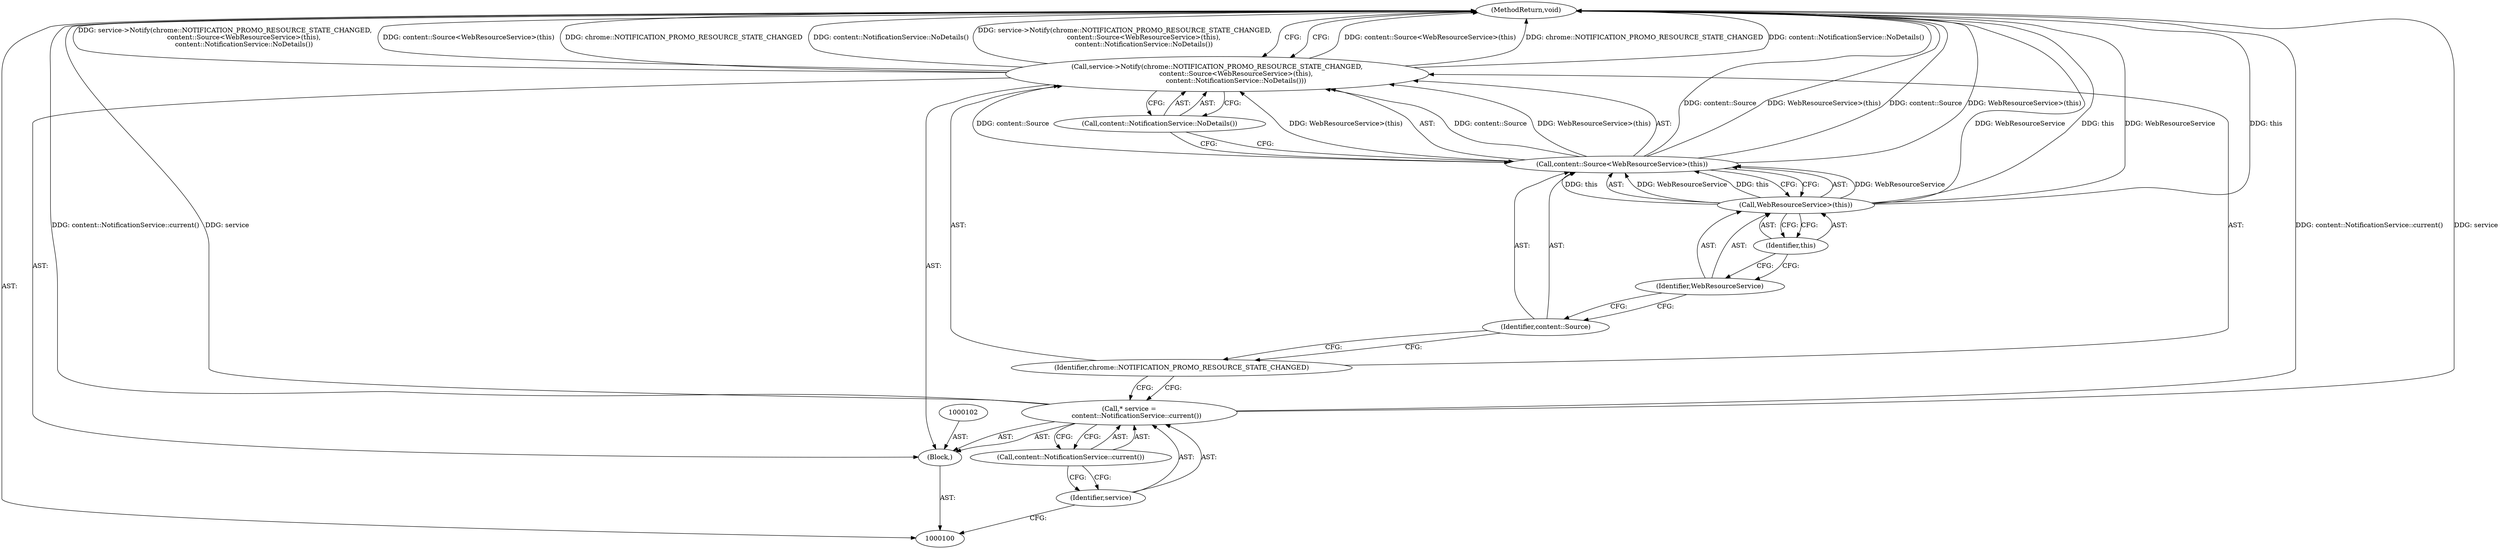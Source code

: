 digraph "0_Chrome_7d97e1d327f153cce6137ef8b533d45d083802d9_1" {
"1000114" [label="(MethodReturn,void)"];
"1000101" [label="(Block,)"];
"1000103" [label="(Call,* service =\n       content::NotificationService::current())"];
"1000104" [label="(Identifier,service)"];
"1000105" [label="(Call,content::NotificationService::current())"];
"1000107" [label="(Identifier,chrome::NOTIFICATION_PROMO_RESOURCE_STATE_CHANGED)"];
"1000106" [label="(Call,service->Notify(chrome::NOTIFICATION_PROMO_RESOURCE_STATE_CHANGED,\n                  content::Source<WebResourceService>(this),\n                  content::NotificationService::NoDetails()))"];
"1000108" [label="(Call,content::Source<WebResourceService>(this))"];
"1000109" [label="(Identifier,content::Source)"];
"1000110" [label="(Call,WebResourceService>(this))"];
"1000111" [label="(Identifier,WebResourceService)"];
"1000112" [label="(Identifier,this)"];
"1000113" [label="(Call,content::NotificationService::NoDetails())"];
"1000114" -> "1000100"  [label="AST: "];
"1000114" -> "1000106"  [label="CFG: "];
"1000106" -> "1000114"  [label="DDG: content::Source<WebResourceService>(this)"];
"1000106" -> "1000114"  [label="DDG: chrome::NOTIFICATION_PROMO_RESOURCE_STATE_CHANGED"];
"1000106" -> "1000114"  [label="DDG: content::NotificationService::NoDetails()"];
"1000106" -> "1000114"  [label="DDG: service->Notify(chrome::NOTIFICATION_PROMO_RESOURCE_STATE_CHANGED,\n                  content::Source<WebResourceService>(this),\n                  content::NotificationService::NoDetails())"];
"1000103" -> "1000114"  [label="DDG: service"];
"1000103" -> "1000114"  [label="DDG: content::NotificationService::current()"];
"1000110" -> "1000114"  [label="DDG: this"];
"1000110" -> "1000114"  [label="DDG: WebResourceService"];
"1000108" -> "1000114"  [label="DDG: WebResourceService>(this)"];
"1000108" -> "1000114"  [label="DDG: content::Source"];
"1000101" -> "1000100"  [label="AST: "];
"1000102" -> "1000101"  [label="AST: "];
"1000103" -> "1000101"  [label="AST: "];
"1000106" -> "1000101"  [label="AST: "];
"1000103" -> "1000101"  [label="AST: "];
"1000103" -> "1000105"  [label="CFG: "];
"1000104" -> "1000103"  [label="AST: "];
"1000105" -> "1000103"  [label="AST: "];
"1000107" -> "1000103"  [label="CFG: "];
"1000103" -> "1000114"  [label="DDG: service"];
"1000103" -> "1000114"  [label="DDG: content::NotificationService::current()"];
"1000104" -> "1000103"  [label="AST: "];
"1000104" -> "1000100"  [label="CFG: "];
"1000105" -> "1000104"  [label="CFG: "];
"1000105" -> "1000103"  [label="AST: "];
"1000105" -> "1000104"  [label="CFG: "];
"1000103" -> "1000105"  [label="CFG: "];
"1000107" -> "1000106"  [label="AST: "];
"1000107" -> "1000103"  [label="CFG: "];
"1000109" -> "1000107"  [label="CFG: "];
"1000106" -> "1000101"  [label="AST: "];
"1000106" -> "1000113"  [label="CFG: "];
"1000107" -> "1000106"  [label="AST: "];
"1000108" -> "1000106"  [label="AST: "];
"1000113" -> "1000106"  [label="AST: "];
"1000114" -> "1000106"  [label="CFG: "];
"1000106" -> "1000114"  [label="DDG: content::Source<WebResourceService>(this)"];
"1000106" -> "1000114"  [label="DDG: chrome::NOTIFICATION_PROMO_RESOURCE_STATE_CHANGED"];
"1000106" -> "1000114"  [label="DDG: content::NotificationService::NoDetails()"];
"1000106" -> "1000114"  [label="DDG: service->Notify(chrome::NOTIFICATION_PROMO_RESOURCE_STATE_CHANGED,\n                  content::Source<WebResourceService>(this),\n                  content::NotificationService::NoDetails())"];
"1000108" -> "1000106"  [label="DDG: content::Source"];
"1000108" -> "1000106"  [label="DDG: WebResourceService>(this)"];
"1000108" -> "1000106"  [label="AST: "];
"1000108" -> "1000110"  [label="CFG: "];
"1000109" -> "1000108"  [label="AST: "];
"1000110" -> "1000108"  [label="AST: "];
"1000113" -> "1000108"  [label="CFG: "];
"1000108" -> "1000114"  [label="DDG: WebResourceService>(this)"];
"1000108" -> "1000114"  [label="DDG: content::Source"];
"1000108" -> "1000106"  [label="DDG: content::Source"];
"1000108" -> "1000106"  [label="DDG: WebResourceService>(this)"];
"1000110" -> "1000108"  [label="DDG: WebResourceService"];
"1000110" -> "1000108"  [label="DDG: this"];
"1000109" -> "1000108"  [label="AST: "];
"1000109" -> "1000107"  [label="CFG: "];
"1000111" -> "1000109"  [label="CFG: "];
"1000110" -> "1000108"  [label="AST: "];
"1000110" -> "1000112"  [label="CFG: "];
"1000111" -> "1000110"  [label="AST: "];
"1000112" -> "1000110"  [label="AST: "];
"1000108" -> "1000110"  [label="CFG: "];
"1000110" -> "1000114"  [label="DDG: this"];
"1000110" -> "1000114"  [label="DDG: WebResourceService"];
"1000110" -> "1000108"  [label="DDG: WebResourceService"];
"1000110" -> "1000108"  [label="DDG: this"];
"1000111" -> "1000110"  [label="AST: "];
"1000111" -> "1000109"  [label="CFG: "];
"1000112" -> "1000111"  [label="CFG: "];
"1000112" -> "1000110"  [label="AST: "];
"1000112" -> "1000111"  [label="CFG: "];
"1000110" -> "1000112"  [label="CFG: "];
"1000113" -> "1000106"  [label="AST: "];
"1000113" -> "1000108"  [label="CFG: "];
"1000106" -> "1000113"  [label="CFG: "];
}
